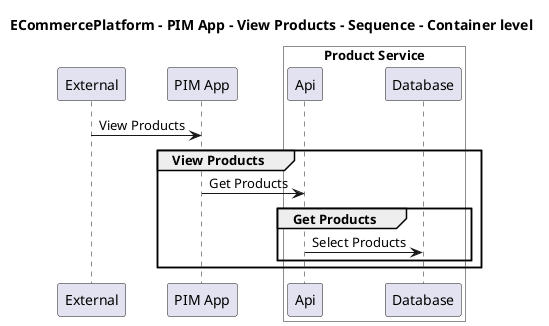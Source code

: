 @startuml

title ECommercePlatform - PIM App - View Products - Sequence - Container level

participant "External" as C4InterFlow.SoftwareSystems.ExternalSystem
participant "PIM App" as ECommercePlatform.SoftwareSystems.PIMApp

box "Product Service" #White
    participant "Api" as ECommercePlatform.SoftwareSystems.ProductService.Containers.Api
    participant "Database" as ECommercePlatform.SoftwareSystems.ProductService.Containers.Database
end box


C4InterFlow.SoftwareSystems.ExternalSystem -> ECommercePlatform.SoftwareSystems.PIMApp : View Products
group View Products
ECommercePlatform.SoftwareSystems.PIMApp -> ECommercePlatform.SoftwareSystems.ProductService.Containers.Api : Get Products
group Get Products
ECommercePlatform.SoftwareSystems.ProductService.Containers.Api -> ECommercePlatform.SoftwareSystems.ProductService.Containers.Database : Select Products
end
end


@enduml
